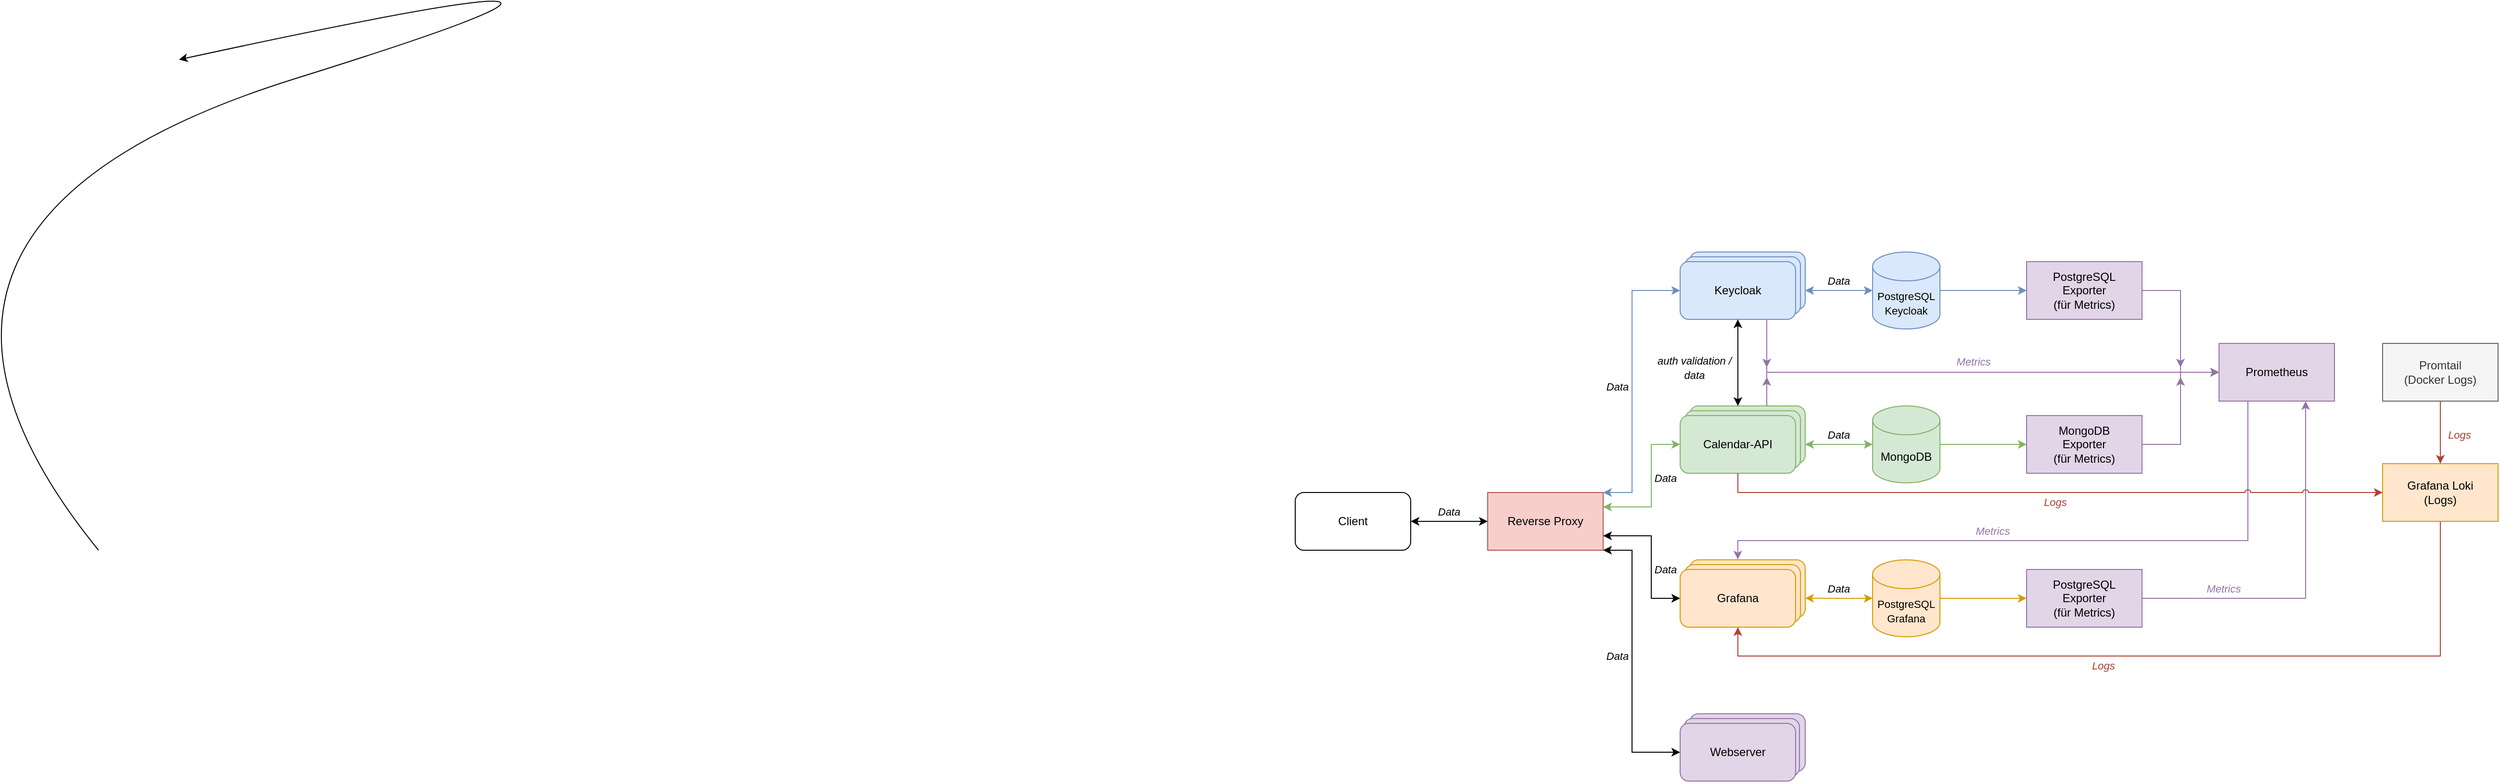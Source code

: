 <mxfile>
    <diagram name="Page-1" id="5f0bae14-7c28-e335-631c-24af17079c00">
        <mxGraphModel dx="190" dy="771" grid="1" gridSize="10" guides="1" tooltips="1" connect="1" arrows="1" fold="1" page="1" pageScale="1" pageWidth="1100" pageHeight="850" background="none" math="0" shadow="0">
            <root>
                <mxCell id="0"/>
                <mxCell id="1" parent="0"/>
                <mxCell id="0niVQXt3cbsC5_jLC9uO-62" value="" style="curved=1;endArrow=classic;html=1;rounded=0;" parent="1" target="4" edge="1">
                    <mxGeometry width="50" height="50" relative="1" as="geometry">
                        <mxPoint x="116.416" y="620" as="sourcePoint"/>
                        <mxPoint x="200" y="110" as="targetPoint"/>
                        <Array as="points">
                            <mxPoint x="-160" y="280"/>
                            <mxPoint x="800" y="-20"/>
                        </Array>
                    </mxGeometry>
                </mxCell>
                <mxCell id="UfCvRhMxMWLITtbRxSRw-16" value="Webserver" style="rounded=1;whiteSpace=wrap;html=1;fillColor=#e1d5e7;strokeColor=#9673a6;" parent="1" vertex="1">
                    <mxGeometry x="1770" y="790" width="120" height="60" as="geometry"/>
                </mxCell>
                <mxCell id="UfCvRhMxMWLITtbRxSRw-17" value="Webserver" style="rounded=1;whiteSpace=wrap;html=1;fillColor=#e1d5e7;strokeColor=#9673a6;" parent="1" vertex="1">
                    <mxGeometry x="1764" y="795" width="120" height="60" as="geometry"/>
                </mxCell>
                <mxCell id="UfCvRhMxMWLITtbRxSRw-18" value="Calendar-API" style="rounded=1;whiteSpace=wrap;html=1;fillColor=#d5e8d4;strokeColor=#82b366;" parent="1" vertex="1">
                    <mxGeometry x="1770" y="470" width="120" height="60" as="geometry"/>
                </mxCell>
                <mxCell id="UfCvRhMxMWLITtbRxSRw-19" value="Calendar-API" style="rounded=1;whiteSpace=wrap;html=1;fillColor=#d5e8d4;strokeColor=#82b366;" parent="1" vertex="1">
                    <mxGeometry x="1765" y="475" width="120" height="60" as="geometry"/>
                </mxCell>
                <mxCell id="UfCvRhMxMWLITtbRxSRw-20" value="Keycloak" style="rounded=1;whiteSpace=wrap;html=1;fillColor=#dae8fc;strokeColor=#6c8ebf;" parent="1" vertex="1">
                    <mxGeometry x="1770" y="310" width="120" height="60" as="geometry"/>
                </mxCell>
                <mxCell id="UfCvRhMxMWLITtbRxSRw-21" value="Keycloak" style="rounded=1;whiteSpace=wrap;html=1;fillColor=#dae8fc;strokeColor=#6c8ebf;" parent="1" vertex="1">
                    <mxGeometry x="1765" y="315" width="120" height="60" as="geometry"/>
                </mxCell>
                <mxCell id="UfCvRhMxMWLITtbRxSRw-22" value="Client" style="rounded=1;whiteSpace=wrap;html=1;" parent="1" vertex="1">
                    <mxGeometry x="1360" y="560" width="120" height="60" as="geometry"/>
                </mxCell>
                <mxCell id="UfCvRhMxMWLITtbRxSRw-23" value="Reverse Proxy" style="rounded=0;whiteSpace=wrap;html=1;fillColor=#f8cecc;strokeColor=#b85450;arcSize=5;" parent="1" vertex="1">
                    <mxGeometry x="1560" y="560" width="120" height="60" as="geometry"/>
                </mxCell>
                <mxCell id="UfCvRhMxMWLITtbRxSRw-24" value="" style="endArrow=classic;startArrow=classic;html=1;rounded=0;exitX=1;exitY=0.5;exitDx=0;exitDy=0;entryX=0;entryY=0.5;entryDx=0;entryDy=0;" parent="1" source="UfCvRhMxMWLITtbRxSRw-22" target="UfCvRhMxMWLITtbRxSRw-23" edge="1">
                    <mxGeometry width="50" height="50" relative="1" as="geometry">
                        <mxPoint x="1500" y="690" as="sourcePoint"/>
                        <mxPoint x="1550" y="640" as="targetPoint"/>
                    </mxGeometry>
                </mxCell>
                <mxCell id="UfCvRhMxMWLITtbRxSRw-25" style="edgeStyle=orthogonalEdgeStyle;rounded=0;orthogonalLoop=1;jettySize=auto;html=1;exitX=0.75;exitY=1;exitDx=0;exitDy=0;entryX=0;entryY=0.5;entryDx=0;entryDy=0;fillColor=#e1d5e7;strokeColor=#9673a6;" parent="1" source="UfCvRhMxMWLITtbRxSRw-27" target="UfCvRhMxMWLITtbRxSRw-51" edge="1">
                    <mxGeometry relative="1" as="geometry"/>
                </mxCell>
                <mxCell id="UfCvRhMxMWLITtbRxSRw-27" value="Keycloak" style="rounded=1;whiteSpace=wrap;html=1;fillColor=#dae8fc;strokeColor=#6c8ebf;" parent="1" vertex="1">
                    <mxGeometry x="1760" y="320" width="120" height="60" as="geometry"/>
                </mxCell>
                <mxCell id="UfCvRhMxMWLITtbRxSRw-28" style="edgeStyle=orthogonalEdgeStyle;rounded=0;orthogonalLoop=1;jettySize=auto;html=1;exitX=0.667;exitY=-0.002;exitDx=0;exitDy=0;entryX=0;entryY=0.5;entryDx=0;entryDy=0;fillColor=#e1d5e7;strokeColor=#9673a6;exitPerimeter=0;" parent="1" source="UfCvRhMxMWLITtbRxSRw-18" target="UfCvRhMxMWLITtbRxSRw-51" edge="1">
                    <mxGeometry relative="1" as="geometry"/>
                </mxCell>
                <mxCell id="UfCvRhMxMWLITtbRxSRw-29" value="Calendar-API" style="rounded=1;whiteSpace=wrap;html=1;fillColor=#d5e8d4;strokeColor=#82b366;" parent="1" vertex="1">
                    <mxGeometry x="1760" y="480" width="120" height="60" as="geometry"/>
                </mxCell>
                <mxCell id="UfCvRhMxMWLITtbRxSRw-31" value="Webserver" style="rounded=1;whiteSpace=wrap;html=1;fillColor=#e1d5e7;strokeColor=#9673a6;" parent="1" vertex="1">
                    <mxGeometry x="1760" y="800" width="120" height="60" as="geometry"/>
                </mxCell>
                <mxCell id="UfCvRhMxMWLITtbRxSRw-32" style="edgeStyle=orthogonalEdgeStyle;rounded=0;orthogonalLoop=1;jettySize=auto;html=1;exitX=1;exitY=0.5;exitDx=0;exitDy=0;exitPerimeter=0;entryX=0;entryY=0.5;entryDx=0;entryDy=0;fillColor=#dae8fc;strokeColor=#6c8ebf;" parent="1" source="UfCvRhMxMWLITtbRxSRw-33" target="UfCvRhMxMWLITtbRxSRw-47" edge="1">
                    <mxGeometry relative="1" as="geometry"/>
                </mxCell>
                <mxCell id="UfCvRhMxMWLITtbRxSRw-33" value="&lt;font style=&quot;font-size: 11px;&quot;&gt;PostgreSQL &lt;br&gt;Keycloak&lt;/font&gt;" style="shape=cylinder3;whiteSpace=wrap;html=1;boundedLbl=1;backgroundOutline=1;size=15;fillColor=#dae8fc;strokeColor=#6c8ebf;" parent="1" vertex="1">
                    <mxGeometry x="1960" y="310" width="70" height="80" as="geometry"/>
                </mxCell>
                <mxCell id="UfCvRhMxMWLITtbRxSRw-34" style="edgeStyle=orthogonalEdgeStyle;rounded=0;orthogonalLoop=1;jettySize=auto;html=1;exitX=1;exitY=0.5;exitDx=0;exitDy=0;exitPerimeter=0;entryX=0;entryY=0.5;entryDx=0;entryDy=0;fillColor=#ffe6cc;strokeColor=#d79b00;" parent="1" source="UfCvRhMxMWLITtbRxSRw-36" target="UfCvRhMxMWLITtbRxSRw-58" edge="1">
                    <mxGeometry relative="1" as="geometry"/>
                </mxCell>
                <mxCell id="UfCvRhMxMWLITtbRxSRw-36" value="&lt;font style=&quot;font-size: 11px;&quot;&gt;PostgreSQL &lt;br&gt;Grafana&lt;/font&gt;" style="shape=cylinder3;whiteSpace=wrap;html=1;boundedLbl=1;backgroundOutline=1;size=15;fillColor=#ffe6cc;strokeColor=#d79b00;" parent="1" vertex="1">
                    <mxGeometry x="1960" y="630" width="70" height="80" as="geometry"/>
                </mxCell>
                <mxCell id="UfCvRhMxMWLITtbRxSRw-37" value="" style="endArrow=classic;startArrow=classic;html=1;rounded=0;entryX=0;entryY=0.5;entryDx=0;entryDy=0;exitX=1;exitY=0;exitDx=0;exitDy=0;edgeStyle=orthogonalEdgeStyle;fillColor=#dae8fc;strokeColor=#6c8ebf;" parent="1" source="UfCvRhMxMWLITtbRxSRw-23" target="UfCvRhMxMWLITtbRxSRw-27" edge="1">
                    <mxGeometry width="50" height="50" relative="1" as="geometry">
                        <mxPoint x="1360" y="730" as="sourcePoint"/>
                        <mxPoint x="1410" y="680" as="targetPoint"/>
                        <Array as="points">
                            <mxPoint x="1710" y="560"/>
                            <mxPoint x="1710" y="350"/>
                        </Array>
                    </mxGeometry>
                </mxCell>
                <mxCell id="UfCvRhMxMWLITtbRxSRw-38" value="" style="endArrow=classic;startArrow=classic;html=1;rounded=0;entryX=0;entryY=0.5;entryDx=0;entryDy=0;exitX=1;exitY=0.25;exitDx=0;exitDy=0;edgeStyle=orthogonalEdgeStyle;fillColor=#d5e8d4;strokeColor=#82b366;" parent="1" source="UfCvRhMxMWLITtbRxSRw-23" target="UfCvRhMxMWLITtbRxSRw-29" edge="1">
                    <mxGeometry width="50" height="50" relative="1" as="geometry">
                        <mxPoint x="1690" y="570" as="sourcePoint"/>
                        <mxPoint x="1770" y="360" as="targetPoint"/>
                        <Array as="points">
                            <mxPoint x="1730" y="575"/>
                            <mxPoint x="1730" y="510"/>
                        </Array>
                    </mxGeometry>
                </mxCell>
                <mxCell id="UfCvRhMxMWLITtbRxSRw-39" value="" style="endArrow=classic;startArrow=classic;html=1;rounded=0;entryX=0;entryY=0.5;entryDx=0;entryDy=0;exitX=1;exitY=0.75;exitDx=0;exitDy=0;edgeStyle=orthogonalEdgeStyle;" parent="1" source="UfCvRhMxMWLITtbRxSRw-23" target="UfCvRhMxMWLITtbRxSRw-30" edge="1">
                    <mxGeometry width="50" height="50" relative="1" as="geometry">
                        <mxPoint x="1690" y="585" as="sourcePoint"/>
                        <mxPoint x="1770" y="520" as="targetPoint"/>
                        <Array as="points">
                            <mxPoint x="1730" y="605"/>
                            <mxPoint x="1730" y="670"/>
                        </Array>
                    </mxGeometry>
                </mxCell>
                <mxCell id="UfCvRhMxMWLITtbRxSRw-40" value="" style="endArrow=classic;startArrow=classic;html=1;rounded=0;entryX=0;entryY=0.5;entryDx=0;entryDy=0;exitX=1;exitY=1;exitDx=0;exitDy=0;edgeStyle=orthogonalEdgeStyle;" parent="1" source="UfCvRhMxMWLITtbRxSRw-23" target="UfCvRhMxMWLITtbRxSRw-31" edge="1">
                    <mxGeometry width="50" height="50" relative="1" as="geometry">
                        <mxPoint x="1650" y="670" as="sourcePoint"/>
                        <mxPoint x="1730" y="750" as="targetPoint"/>
                        <Array as="points">
                            <mxPoint x="1710" y="620"/>
                            <mxPoint x="1710" y="830"/>
                        </Array>
                    </mxGeometry>
                </mxCell>
                <mxCell id="UfCvRhMxMWLITtbRxSRw-41" value="" style="endArrow=classic;startArrow=classic;html=1;rounded=0;entryX=0.5;entryY=1;entryDx=0;entryDy=0;shadow=0;" parent="1" target="UfCvRhMxMWLITtbRxSRw-27" edge="1">
                    <mxGeometry width="50" height="50" relative="1" as="geometry">
                        <mxPoint x="1820" y="470" as="sourcePoint"/>
                        <mxPoint x="1620" y="480" as="targetPoint"/>
                    </mxGeometry>
                </mxCell>
                <mxCell id="UfCvRhMxMWLITtbRxSRw-42" value="" style="endArrow=classic;startArrow=classic;html=1;rounded=0;entryX=0;entryY=0.5;entryDx=0;entryDy=0;entryPerimeter=0;fillColor=#dae8fc;strokeColor=#6c8ebf;" parent="1" target="UfCvRhMxMWLITtbRxSRw-33" edge="1">
                    <mxGeometry width="50" height="50" relative="1" as="geometry">
                        <mxPoint x="1890" y="350" as="sourcePoint"/>
                        <mxPoint x="1790" y="490" as="targetPoint"/>
                    </mxGeometry>
                </mxCell>
                <mxCell id="UfCvRhMxMWLITtbRxSRw-43" style="edgeStyle=orthogonalEdgeStyle;rounded=0;orthogonalLoop=1;jettySize=auto;html=1;exitX=1;exitY=0.5;exitDx=0;exitDy=0;exitPerimeter=0;entryX=0;entryY=0.5;entryDx=0;entryDy=0;fillColor=#d5e8d4;strokeColor=#82b366;" parent="1" source="UfCvRhMxMWLITtbRxSRw-44" target="UfCvRhMxMWLITtbRxSRw-49" edge="1">
                    <mxGeometry relative="1" as="geometry"/>
                </mxCell>
                <mxCell id="UfCvRhMxMWLITtbRxSRw-44" value="MongoDB" style="shape=cylinder3;whiteSpace=wrap;html=1;boundedLbl=1;backgroundOutline=1;size=15;fillColor=#d5e8d4;strokeColor=#82b366;" parent="1" vertex="1">
                    <mxGeometry x="1960" y="470" width="70" height="80" as="geometry"/>
                </mxCell>
                <mxCell id="UfCvRhMxMWLITtbRxSRw-45" value="" style="endArrow=classic;startArrow=classic;html=1;rounded=0;entryX=0;entryY=0.5;entryDx=0;entryDy=0;entryPerimeter=0;fillColor=#d5e8d4;strokeColor=#82b366;" parent="1" target="UfCvRhMxMWLITtbRxSRw-44" edge="1">
                    <mxGeometry width="50" height="50" relative="1" as="geometry">
                        <mxPoint x="1890" y="510" as="sourcePoint"/>
                        <mxPoint x="1970" y="360" as="targetPoint"/>
                    </mxGeometry>
                </mxCell>
                <mxCell id="UfCvRhMxMWLITtbRxSRw-46" style="edgeStyle=orthogonalEdgeStyle;rounded=0;orthogonalLoop=1;jettySize=auto;html=1;exitX=1;exitY=0.5;exitDx=0;exitDy=0;entryX=0;entryY=0.5;entryDx=0;entryDy=0;fillColor=#e1d5e7;strokeColor=#9673a6;" parent="1" source="UfCvRhMxMWLITtbRxSRw-47" target="UfCvRhMxMWLITtbRxSRw-51" edge="1">
                    <mxGeometry relative="1" as="geometry"/>
                </mxCell>
                <mxCell id="UfCvRhMxMWLITtbRxSRw-47" value="PostgreSQL&lt;br&gt;Exporter&lt;br&gt;(für Metrics)" style="rounded=0;whiteSpace=wrap;html=1;fillColor=#e1d5e7;strokeColor=#9673a6;" parent="1" vertex="1">
                    <mxGeometry x="2120" y="320" width="120" height="60" as="geometry"/>
                </mxCell>
                <mxCell id="UfCvRhMxMWLITtbRxSRw-48" style="edgeStyle=orthogonalEdgeStyle;rounded=0;orthogonalLoop=1;jettySize=auto;html=1;exitX=1;exitY=0.5;exitDx=0;exitDy=0;entryX=0;entryY=0.5;entryDx=0;entryDy=0;fillColor=#e1d5e7;strokeColor=#9673a6;" parent="1" source="UfCvRhMxMWLITtbRxSRw-49" target="UfCvRhMxMWLITtbRxSRw-51" edge="1">
                    <mxGeometry relative="1" as="geometry"/>
                </mxCell>
                <mxCell id="UfCvRhMxMWLITtbRxSRw-49" value="MongoDB&lt;br&gt;Exporter&lt;br&gt;(für Metrics)" style="rounded=0;whiteSpace=wrap;html=1;fillColor=#e1d5e7;strokeColor=#9673a6;" parent="1" vertex="1">
                    <mxGeometry x="2120" y="480" width="120" height="60" as="geometry"/>
                </mxCell>
                <mxCell id="UfCvRhMxMWLITtbRxSRw-50" style="edgeStyle=orthogonalEdgeStyle;rounded=0;orthogonalLoop=1;jettySize=auto;html=1;exitX=0.25;exitY=1;exitDx=0;exitDy=0;entryX=0.416;entryY=-0.007;entryDx=0;entryDy=0;fillColor=#e1d5e7;strokeColor=#9673a6;entryPerimeter=0;" parent="1" source="UfCvRhMxMWLITtbRxSRw-51" target="17" edge="1">
                    <mxGeometry relative="1" as="geometry">
                        <Array as="points">
                            <mxPoint x="2350" y="610"/>
                            <mxPoint x="1820" y="610"/>
                        </Array>
                    </mxGeometry>
                </mxCell>
                <mxCell id="UfCvRhMxMWLITtbRxSRw-51" value="Prometheus" style="rounded=0;whiteSpace=wrap;html=1;fillColor=#e1d5e7;strokeColor=#9673a6;" parent="1" vertex="1">
                    <mxGeometry x="2320" y="405" width="120" height="60" as="geometry"/>
                </mxCell>
                <mxCell id="UfCvRhMxMWLITtbRxSRw-52" value="" style="endArrow=classic;html=1;rounded=0;exitX=0.75;exitY=1;exitDx=0;exitDy=0;fillColor=#e1d5e7;strokeColor=#9673a6;" parent="1" source="UfCvRhMxMWLITtbRxSRw-27" edge="1">
                    <mxGeometry width="50" height="50" relative="1" as="geometry">
                        <mxPoint x="2020" y="440" as="sourcePoint"/>
                        <mxPoint x="1850" y="430" as="targetPoint"/>
                    </mxGeometry>
                </mxCell>
                <mxCell id="UfCvRhMxMWLITtbRxSRw-53" value="" style="endArrow=classic;html=1;rounded=0;fillColor=#e1d5e7;strokeColor=#9673a6;" parent="1" edge="1">
                    <mxGeometry width="50" height="50" relative="1" as="geometry">
                        <mxPoint x="1850" y="470" as="sourcePoint"/>
                        <mxPoint x="1850" y="440" as="targetPoint"/>
                    </mxGeometry>
                </mxCell>
                <mxCell id="UfCvRhMxMWLITtbRxSRw-54" value="" style="endArrow=classic;html=1;rounded=0;fillColor=#e1d5e7;strokeColor=#9673a6;" parent="1" edge="1">
                    <mxGeometry width="50" height="50" relative="1" as="geometry">
                        <mxPoint x="2280" y="350" as="sourcePoint"/>
                        <mxPoint x="2280" y="430" as="targetPoint"/>
                    </mxGeometry>
                </mxCell>
                <mxCell id="UfCvRhMxMWLITtbRxSRw-55" value="" style="endArrow=classic;html=1;rounded=0;fillColor=#e1d5e7;strokeColor=#9673a6;" parent="1" edge="1">
                    <mxGeometry width="50" height="50" relative="1" as="geometry">
                        <mxPoint x="2280" y="510" as="sourcePoint"/>
                        <mxPoint x="2280" y="440" as="targetPoint"/>
                    </mxGeometry>
                </mxCell>
                <mxCell id="UfCvRhMxMWLITtbRxSRw-56" value="" style="endArrow=classic;startArrow=classic;html=1;rounded=0;entryX=0;entryY=0.5;entryDx=0;entryDy=0;entryPerimeter=0;exitX=0.999;exitY=0.665;exitDx=0;exitDy=0;fillColor=#ffe6cc;strokeColor=#d79b00;endFill=1;exitPerimeter=0;" parent="1" source="17" target="UfCvRhMxMWLITtbRxSRw-36" edge="1">
                    <mxGeometry width="50" height="50" relative="1" as="geometry">
                        <mxPoint x="1890" y="520" as="sourcePoint"/>
                        <mxPoint x="1970" y="520" as="targetPoint"/>
                    </mxGeometry>
                </mxCell>
                <mxCell id="UfCvRhMxMWLITtbRxSRw-57" style="edgeStyle=orthogonalEdgeStyle;rounded=0;orthogonalLoop=1;jettySize=auto;html=1;exitX=1;exitY=0.5;exitDx=0;exitDy=0;fillColor=#e1d5e7;strokeColor=#9673a6;entryX=0.75;entryY=1;entryDx=0;entryDy=0;" parent="1" source="UfCvRhMxMWLITtbRxSRw-58" target="UfCvRhMxMWLITtbRxSRw-51" edge="1">
                    <mxGeometry relative="1" as="geometry">
                        <mxPoint x="2410" y="610" as="targetPoint"/>
                    </mxGeometry>
                </mxCell>
                <mxCell id="UfCvRhMxMWLITtbRxSRw-58" value="PostgreSQL&lt;br&gt;Exporter&lt;br&gt;(für Metrics)" style="rounded=0;whiteSpace=wrap;html=1;fillColor=#e1d5e7;strokeColor=#9673a6;" parent="1" vertex="1">
                    <mxGeometry x="2120" y="640" width="120" height="60" as="geometry"/>
                </mxCell>
                <mxCell id="UfCvRhMxMWLITtbRxSRw-61" style="edgeStyle=orthogonalEdgeStyle;rounded=0;orthogonalLoop=1;jettySize=auto;html=1;exitX=0.5;exitY=1;exitDx=0;exitDy=0;entryX=0.5;entryY=1;entryDx=0;entryDy=0;fillColor=#fad9d5;strokeColor=#ae4132;" parent="1" source="UfCvRhMxMWLITtbRxSRw-62" target="UfCvRhMxMWLITtbRxSRw-30" edge="1">
                    <mxGeometry relative="1" as="geometry">
                        <Array as="points">
                            <mxPoint x="2550" y="730"/>
                            <mxPoint x="1820" y="730"/>
                        </Array>
                    </mxGeometry>
                </mxCell>
                <mxCell id="UfCvRhMxMWLITtbRxSRw-62" value="Grafana Loki&lt;br&gt;(Logs)" style="rounded=0;whiteSpace=wrap;html=1;fillColor=#ffe6cc;strokeColor=#d79b00;" parent="1" vertex="1">
                    <mxGeometry x="2490" y="530" width="120" height="60" as="geometry"/>
                </mxCell>
                <mxCell id="UfCvRhMxMWLITtbRxSRw-63" style="edgeStyle=orthogonalEdgeStyle;rounded=0;orthogonalLoop=1;jettySize=auto;html=1;exitX=0.5;exitY=1;exitDx=0;exitDy=0;jumpStyle=arc;fillColor=#fad9d5;strokeColor=#ae4132;" parent="1" source="UfCvRhMxMWLITtbRxSRw-29" edge="1">
                    <mxGeometry relative="1" as="geometry">
                        <Array as="points">
                            <mxPoint x="1820" y="560"/>
                            <mxPoint x="2490" y="560"/>
                        </Array>
                        <mxPoint x="2490" y="560" as="targetPoint"/>
                    </mxGeometry>
                </mxCell>
                <mxCell id="UfCvRhMxMWLITtbRxSRw-64" style="edgeStyle=orthogonalEdgeStyle;rounded=0;orthogonalLoop=1;jettySize=auto;html=1;exitX=0.5;exitY=1;exitDx=0;exitDy=0;entryX=0.5;entryY=0;entryDx=0;entryDy=0;fillColor=#fad9d5;strokeColor=#ae4132;" parent="1" source="UfCvRhMxMWLITtbRxSRw-65" target="UfCvRhMxMWLITtbRxSRw-62" edge="1">
                    <mxGeometry relative="1" as="geometry"/>
                </mxCell>
                <mxCell id="UfCvRhMxMWLITtbRxSRw-65" value="Promtail&lt;br&gt;(Docker Logs)" style="rounded=0;whiteSpace=wrap;html=1;fillColor=#f5f5f5;fontColor=#333333;strokeColor=#666666;" parent="1" vertex="1">
                    <mxGeometry x="2490" y="405" width="120" height="60" as="geometry"/>
                </mxCell>
                <mxCell id="UfCvRhMxMWLITtbRxSRw-66" value="&lt;font style=&quot;font-size: 11px;&quot;&gt;&lt;i&gt;Data&lt;/i&gt;&lt;/font&gt;" style="text;html=1;strokeColor=none;fillColor=none;align=center;verticalAlign=middle;whiteSpace=wrap;rounded=0;" parent="1" vertex="1">
                    <mxGeometry x="1490" y="570" width="60" height="20" as="geometry"/>
                </mxCell>
                <mxCell id="UfCvRhMxMWLITtbRxSRw-67" value="&lt;font style=&quot;font-size: 11px;&quot;&gt;&lt;i&gt;Data&lt;/i&gt;&lt;/font&gt;" style="text;html=1;strokeColor=none;fillColor=none;align=center;verticalAlign=middle;whiteSpace=wrap;rounded=0;rotation=0;" parent="1" vertex="1">
                    <mxGeometry x="1730" y="535" width="30" height="20" as="geometry"/>
                </mxCell>
                <mxCell id="UfCvRhMxMWLITtbRxSRw-68" value="&lt;font style=&quot;font-size: 11px;&quot;&gt;&lt;i&gt;Data&lt;/i&gt;&lt;/font&gt;" style="text;html=1;strokeColor=none;fillColor=none;align=center;verticalAlign=middle;whiteSpace=wrap;rounded=0;rotation=0;" parent="1" vertex="1">
                    <mxGeometry x="1730" y="630" width="30" height="20" as="geometry"/>
                </mxCell>
                <mxCell id="UfCvRhMxMWLITtbRxSRw-69" value="&lt;font style=&quot;font-size: 11px;&quot;&gt;&lt;i&gt;Data&lt;/i&gt;&lt;/font&gt;" style="text;html=1;strokeColor=none;fillColor=none;align=center;verticalAlign=middle;whiteSpace=wrap;rounded=0;" parent="1" vertex="1">
                    <mxGeometry x="1890" y="490" width="70" height="20" as="geometry"/>
                </mxCell>
                <mxCell id="UfCvRhMxMWLITtbRxSRw-70" value="&lt;font style=&quot;font-size: 11px;&quot;&gt;&lt;i&gt;Data&lt;/i&gt;&lt;/font&gt;" style="text;html=1;strokeColor=none;fillColor=none;align=center;verticalAlign=middle;whiteSpace=wrap;rounded=0;" parent="1" vertex="1">
                    <mxGeometry x="1890" y="330" width="70" height="20" as="geometry"/>
                </mxCell>
                <mxCell id="UfCvRhMxMWLITtbRxSRw-71" value="&lt;font color=&quot;#9474a5&quot; style=&quot;font-size: 11px;&quot;&gt;&lt;i&gt;Metrics&lt;/i&gt;&lt;/font&gt;" style="text;html=1;strokeColor=none;fillColor=none;align=center;verticalAlign=middle;whiteSpace=wrap;rounded=0;" parent="1" vertex="1">
                    <mxGeometry x="1850" y="414" width="430" height="20" as="geometry"/>
                </mxCell>
                <mxCell id="UfCvRhMxMWLITtbRxSRw-72" value="&lt;font color=&quot;#9474a5&quot; style=&quot;font-size: 11px;&quot;&gt;&lt;i style=&quot;&quot;&gt;Metrics&lt;/i&gt;&lt;/font&gt;" style="text;html=1;strokeColor=none;fillColor=none;align=center;verticalAlign=middle;whiteSpace=wrap;rounded=0;" parent="1" vertex="1">
                    <mxGeometry x="1820" y="590" width="530" height="20" as="geometry"/>
                </mxCell>
                <mxCell id="UfCvRhMxMWLITtbRxSRw-74" value="&lt;font color=&quot;#a84030&quot; style=&quot;font-size: 11px;&quot;&gt;&lt;i style=&quot;&quot;&gt;Logs&lt;/i&gt;&lt;/font&gt;" style="text;html=1;strokeColor=none;fillColor=none;align=center;verticalAlign=middle;whiteSpace=wrap;rounded=0;" parent="1" vertex="1">
                    <mxGeometry x="1820" y="730" width="760" height="20" as="geometry"/>
                </mxCell>
                <mxCell id="UfCvRhMxMWLITtbRxSRw-75" value="&lt;font color=&quot;#a84030&quot; style=&quot;font-size: 11px;&quot;&gt;&lt;i style=&quot;&quot;&gt;Logs&lt;/i&gt;&lt;/font&gt;" style="text;html=1;strokeColor=none;fillColor=none;align=center;verticalAlign=middle;whiteSpace=wrap;rounded=0;" parent="1" vertex="1">
                    <mxGeometry x="1820" y="560" width="660" height="20" as="geometry"/>
                </mxCell>
                <mxCell id="UfCvRhMxMWLITtbRxSRw-77" value="&lt;font color=&quot;#a84030&quot; style=&quot;font-size: 11px;&quot;&gt;&lt;i style=&quot;&quot;&gt;Logs&lt;/i&gt;&lt;/font&gt;" style="text;html=1;strokeColor=none;fillColor=none;align=center;verticalAlign=middle;whiteSpace=wrap;rounded=0;" parent="1" vertex="1">
                    <mxGeometry x="2550" y="490" width="40" height="20" as="geometry"/>
                </mxCell>
                <mxCell id="UfCvRhMxMWLITtbRxSRw-78" value="&lt;font style=&quot;font-size: 11px;&quot;&gt;&lt;i&gt;Data&lt;/i&gt;&lt;/font&gt;" style="text;html=1;strokeColor=none;fillColor=none;align=center;verticalAlign=middle;whiteSpace=wrap;rounded=0;rotation=0;" parent="1" vertex="1">
                    <mxGeometry x="1680" y="720" width="30" height="20" as="geometry"/>
                </mxCell>
                <mxCell id="UfCvRhMxMWLITtbRxSRw-79" value="&lt;font style=&quot;font-size: 11px;&quot;&gt;&lt;i&gt;Data&lt;/i&gt;&lt;/font&gt;" style="text;html=1;strokeColor=none;fillColor=none;align=center;verticalAlign=middle;whiteSpace=wrap;rounded=0;rotation=0;" parent="1" vertex="1">
                    <mxGeometry x="1680" y="440" width="30" height="20" as="geometry"/>
                </mxCell>
                <mxCell id="17" value="Grafana" style="rounded=1;whiteSpace=wrap;html=1;fillColor=#ffe6cc;strokeColor=#d79b00;" parent="1" vertex="1">
                    <mxGeometry x="1770" y="630" width="120" height="60" as="geometry"/>
                </mxCell>
                <mxCell id="18" value="Grafana" style="rounded=1;whiteSpace=wrap;html=1;fillColor=#ffe6cc;strokeColor=#d79b00;" parent="1" vertex="1">
                    <mxGeometry x="1765" y="635" width="120" height="60" as="geometry"/>
                </mxCell>
                <mxCell id="UfCvRhMxMWLITtbRxSRw-30" value="Grafana" style="rounded=1;whiteSpace=wrap;html=1;fillColor=#ffe6cc;strokeColor=#d79b00;" parent="1" vertex="1">
                    <mxGeometry x="1760" y="640" width="120" height="60" as="geometry"/>
                </mxCell>
                <mxCell id="19" value="&lt;font style=&quot;font-size: 11px;&quot;&gt;&lt;i&gt;Data&lt;/i&gt;&lt;/font&gt;" style="text;html=1;strokeColor=none;fillColor=none;align=center;verticalAlign=middle;whiteSpace=wrap;rounded=0;" parent="1" vertex="1">
                    <mxGeometry x="1890" y="650" width="70" height="20" as="geometry"/>
                </mxCell>
                <mxCell id="20" value="&lt;font style=&quot;font-size: 11px;&quot;&gt;&lt;i&gt;auth validation / data&lt;/i&gt;&lt;/font&gt;" style="text;html=1;strokeColor=none;fillColor=none;align=center;verticalAlign=middle;whiteSpace=wrap;rounded=0;rotation=0;" parent="1" vertex="1">
                    <mxGeometry x="1730" y="420" width="90" height="20" as="geometry"/>
                </mxCell>
                <mxCell id="21" value="&lt;font color=&quot;#9474a5&quot; style=&quot;font-size: 11px;&quot;&gt;&lt;i style=&quot;&quot;&gt;Metrics&lt;/i&gt;&lt;/font&gt;" style="text;html=1;strokeColor=none;fillColor=none;align=center;verticalAlign=middle;whiteSpace=wrap;rounded=0;" parent="1" vertex="1">
                    <mxGeometry x="2240" y="650" width="170" height="20" as="geometry"/>
                </mxCell>
            </root>
        </mxGraphModel>
    </diagram>
</mxfile>